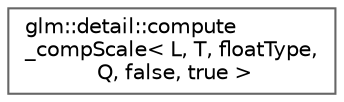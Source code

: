 digraph "Graphical Class Hierarchy"
{
 // LATEX_PDF_SIZE
  bgcolor="transparent";
  edge [fontname=Helvetica,fontsize=10,labelfontname=Helvetica,labelfontsize=10];
  node [fontname=Helvetica,fontsize=10,shape=box,height=0.2,width=0.4];
  rankdir="LR";
  Node0 [id="Node000000",label="glm::detail::compute\l_compScale\< L, T, floatType,\l Q, false, true \>",height=0.2,width=0.4,color="grey40", fillcolor="white", style="filled",URL="$structglm_1_1detail_1_1compute__comp_scale_3_01_l_00_01_t_00_01float_type_00_01_q_00_01false_00_01true_01_4.html",tooltip=" "];
}
